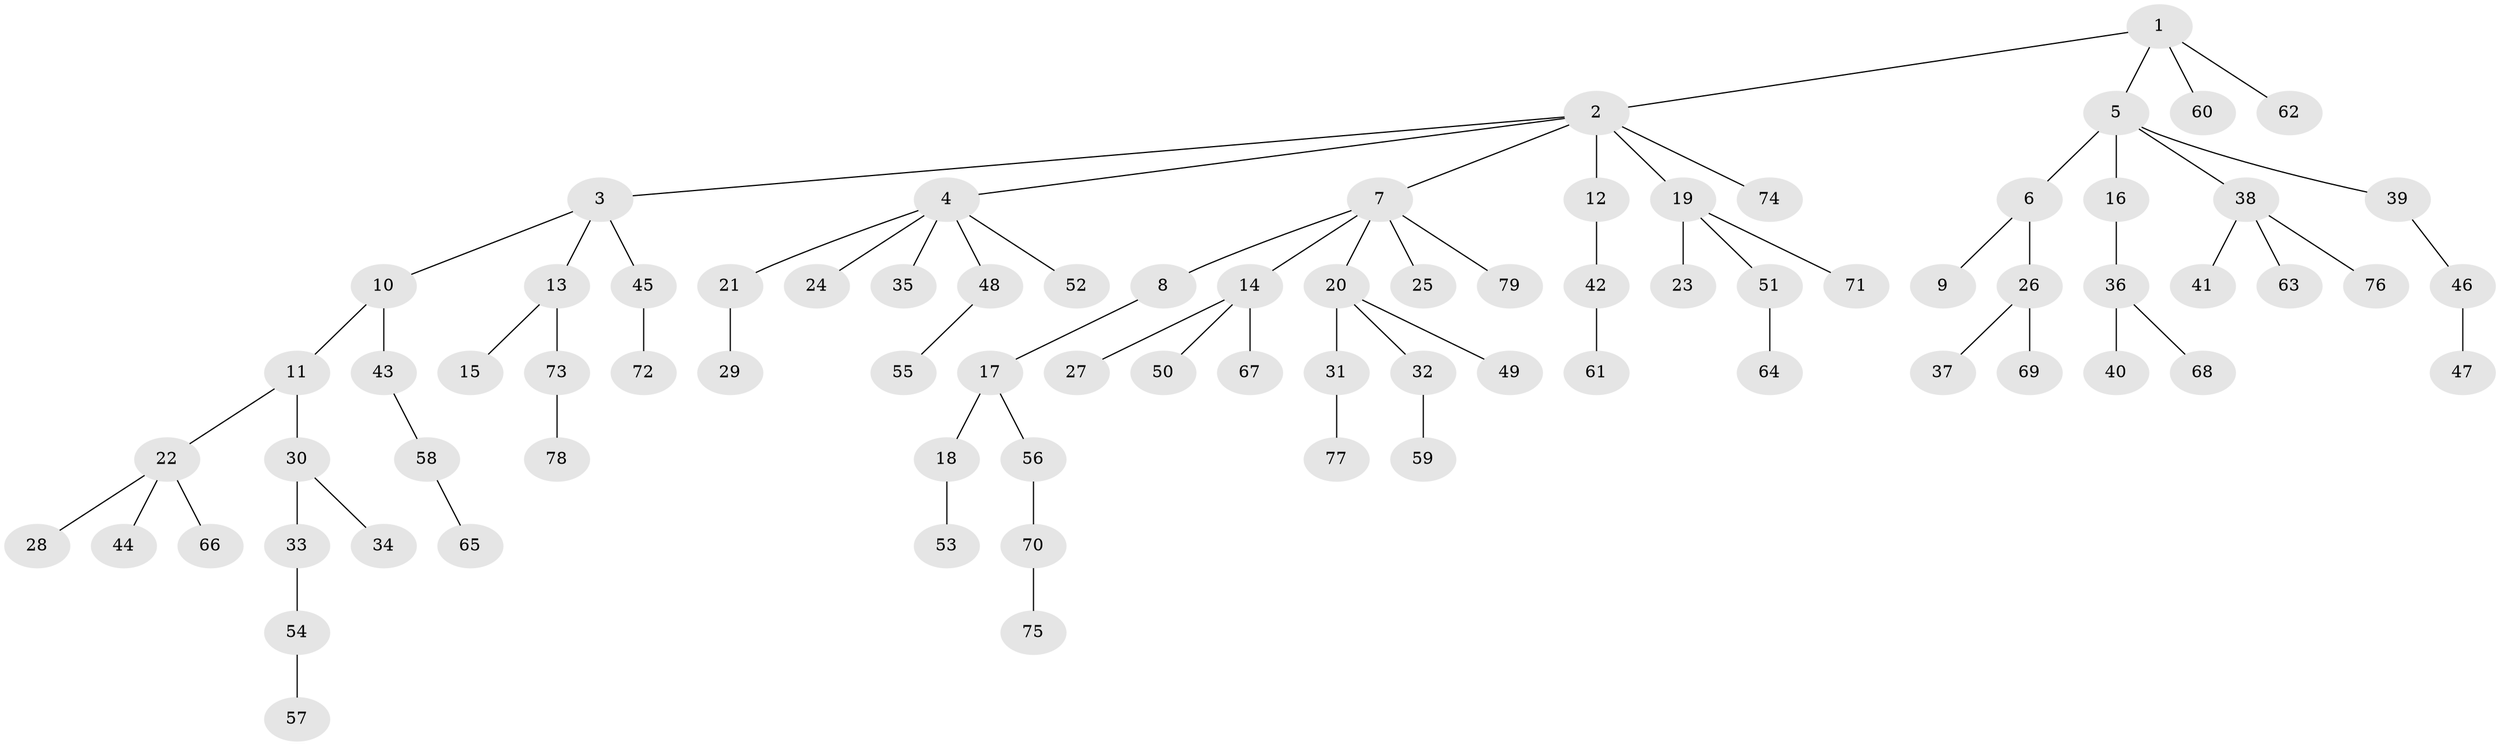// Generated by graph-tools (version 1.1) at 2025/11/02/27/25 16:11:27]
// undirected, 79 vertices, 78 edges
graph export_dot {
graph [start="1"]
  node [color=gray90,style=filled];
  1;
  2;
  3;
  4;
  5;
  6;
  7;
  8;
  9;
  10;
  11;
  12;
  13;
  14;
  15;
  16;
  17;
  18;
  19;
  20;
  21;
  22;
  23;
  24;
  25;
  26;
  27;
  28;
  29;
  30;
  31;
  32;
  33;
  34;
  35;
  36;
  37;
  38;
  39;
  40;
  41;
  42;
  43;
  44;
  45;
  46;
  47;
  48;
  49;
  50;
  51;
  52;
  53;
  54;
  55;
  56;
  57;
  58;
  59;
  60;
  61;
  62;
  63;
  64;
  65;
  66;
  67;
  68;
  69;
  70;
  71;
  72;
  73;
  74;
  75;
  76;
  77;
  78;
  79;
  1 -- 2;
  1 -- 5;
  1 -- 60;
  1 -- 62;
  2 -- 3;
  2 -- 4;
  2 -- 7;
  2 -- 12;
  2 -- 19;
  2 -- 74;
  3 -- 10;
  3 -- 13;
  3 -- 45;
  4 -- 21;
  4 -- 24;
  4 -- 35;
  4 -- 48;
  4 -- 52;
  5 -- 6;
  5 -- 16;
  5 -- 38;
  5 -- 39;
  6 -- 9;
  6 -- 26;
  7 -- 8;
  7 -- 14;
  7 -- 20;
  7 -- 25;
  7 -- 79;
  8 -- 17;
  10 -- 11;
  10 -- 43;
  11 -- 22;
  11 -- 30;
  12 -- 42;
  13 -- 15;
  13 -- 73;
  14 -- 27;
  14 -- 50;
  14 -- 67;
  16 -- 36;
  17 -- 18;
  17 -- 56;
  18 -- 53;
  19 -- 23;
  19 -- 51;
  19 -- 71;
  20 -- 31;
  20 -- 32;
  20 -- 49;
  21 -- 29;
  22 -- 28;
  22 -- 44;
  22 -- 66;
  26 -- 37;
  26 -- 69;
  30 -- 33;
  30 -- 34;
  31 -- 77;
  32 -- 59;
  33 -- 54;
  36 -- 40;
  36 -- 68;
  38 -- 41;
  38 -- 63;
  38 -- 76;
  39 -- 46;
  42 -- 61;
  43 -- 58;
  45 -- 72;
  46 -- 47;
  48 -- 55;
  51 -- 64;
  54 -- 57;
  56 -- 70;
  58 -- 65;
  70 -- 75;
  73 -- 78;
}
